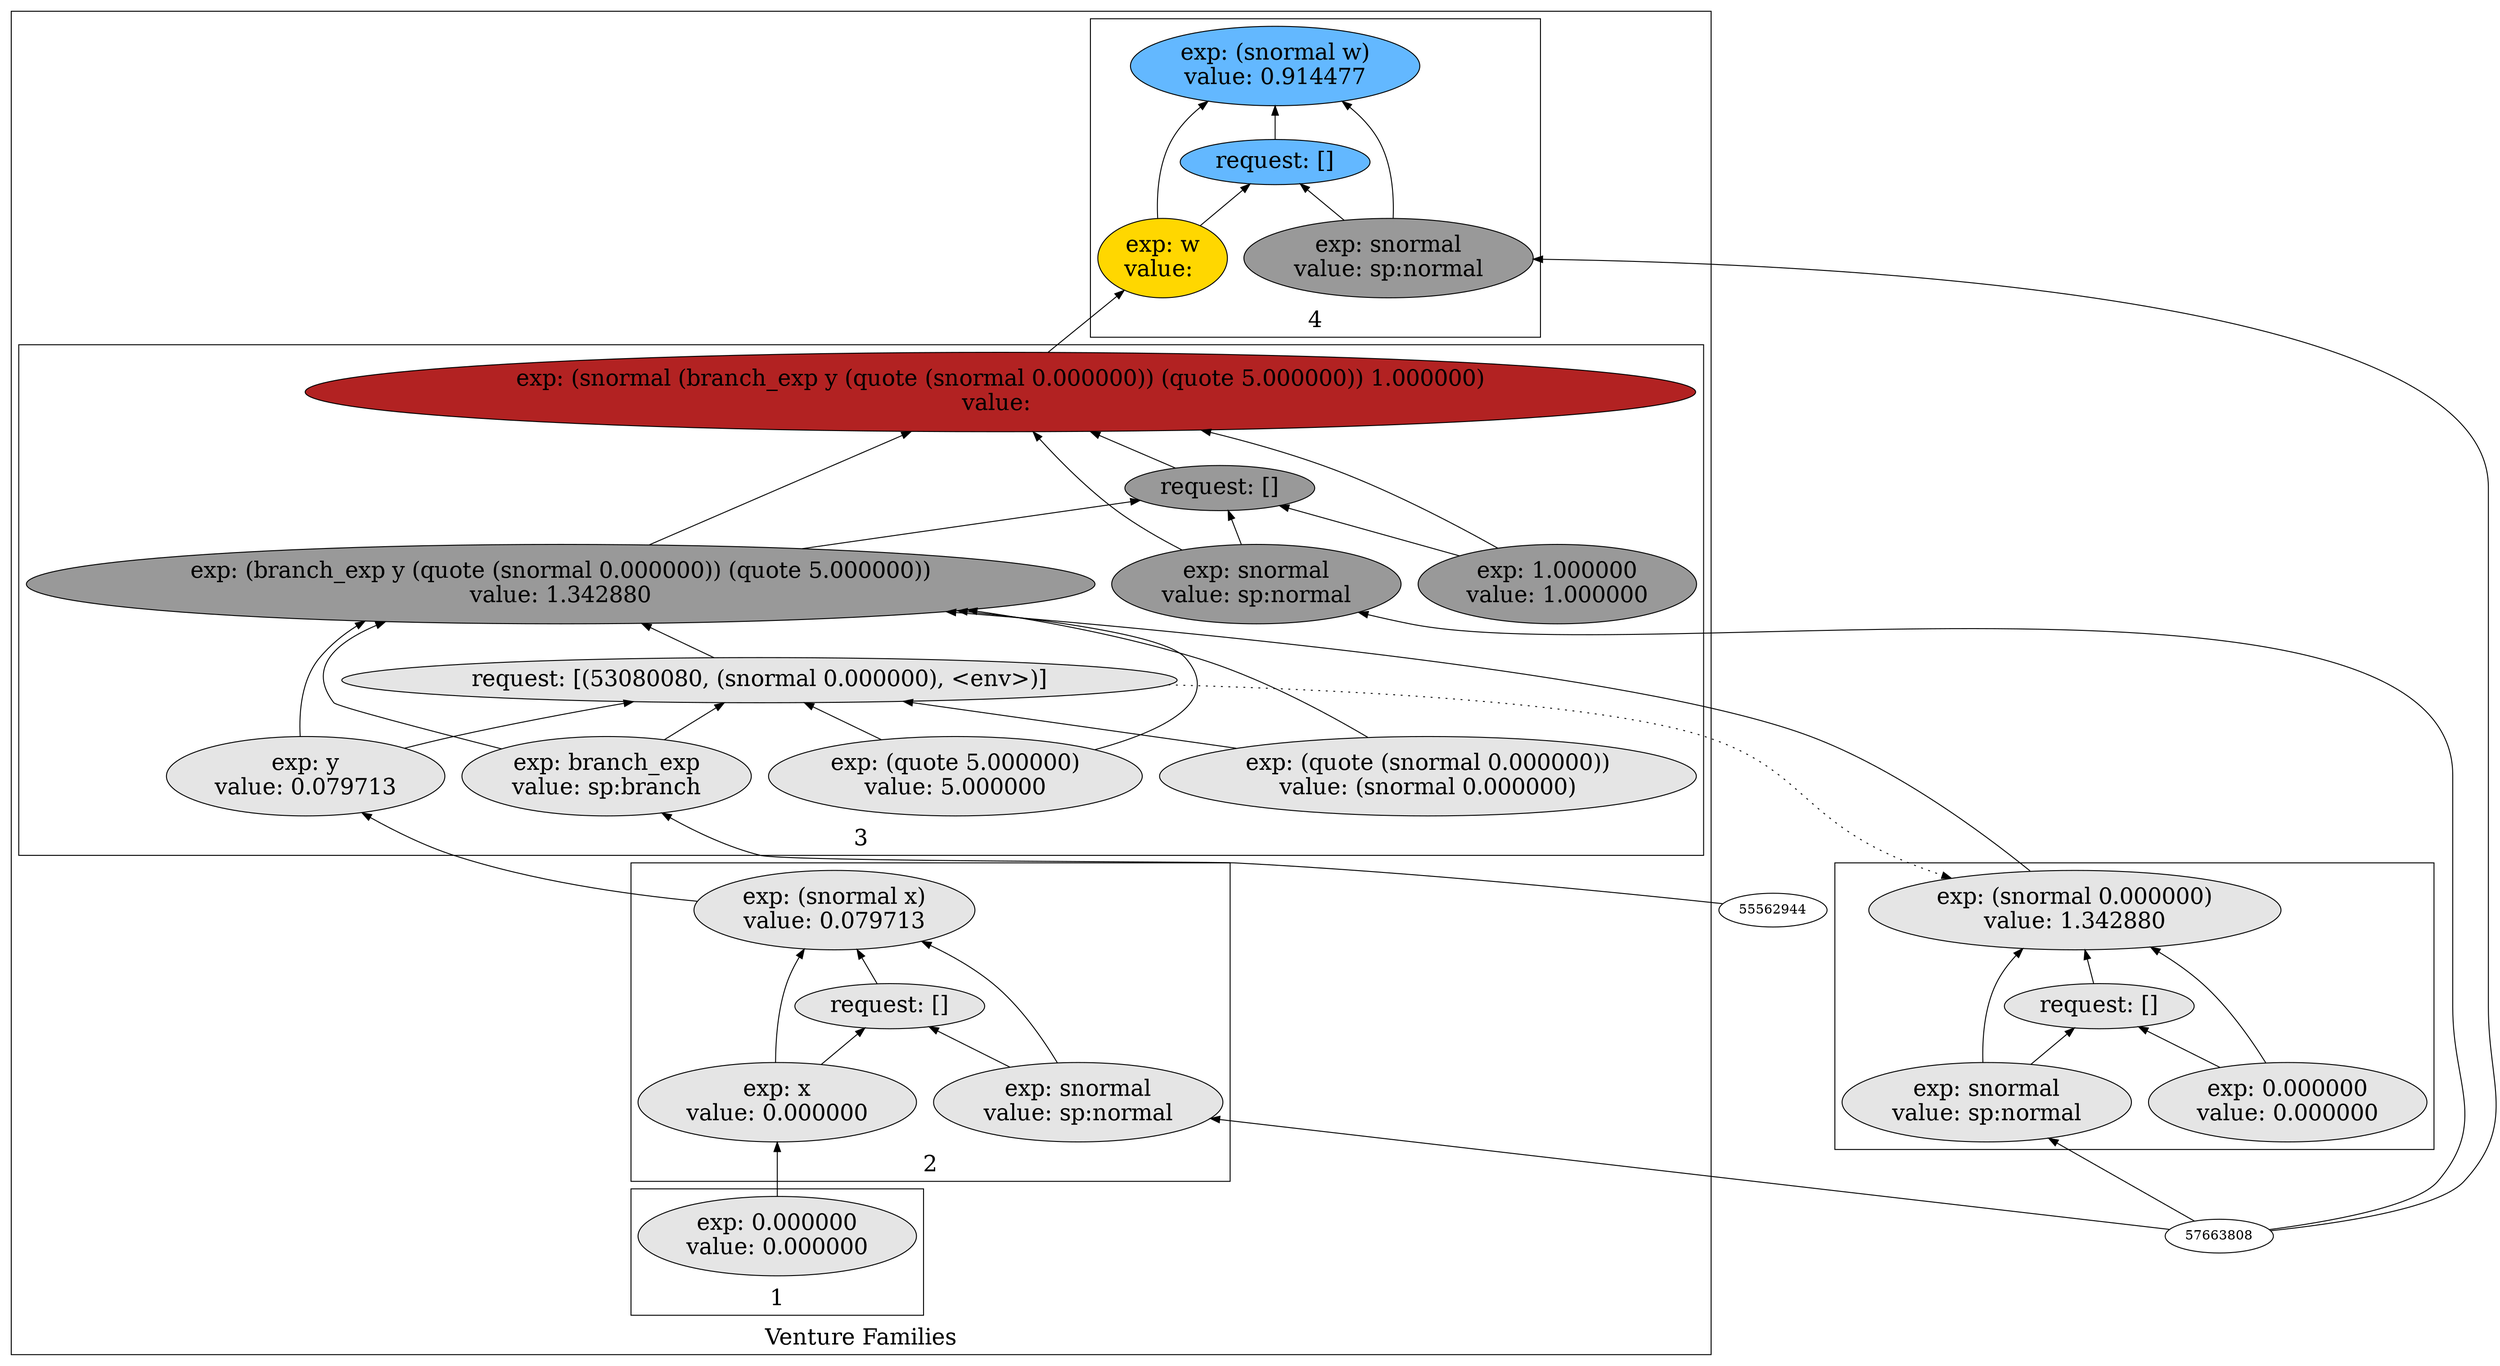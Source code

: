 digraph {
rankdir=BT
fontsize=24
subgraph cluster1 {
label="Venture Families"
subgraph cluster2 {
label="1"
"49603280"["fillcolor"="grey90" "fontsize"="24" "label"="exp: 0.000000\nvalue: 0.000000" "shape"="ellipse" "style"="filled" ]
}

subgraph cluster3 {
label="2"
"49578432"["fillcolor"="grey90" "fontsize"="24" "label"="exp: (snormal x)\nvalue: 0.079713" "shape"="ellipse" "style"="filled" ]
"49548896"["fillcolor"="grey90" "fontsize"="24" "label"="request: []" "shape"="ellipse" "style"="filled" ]
"57660304"["fillcolor"="grey90" "fontsize"="24" "label"="exp: snormal\nvalue: sp:normal" "shape"="ellipse" "style"="filled" ]
"52681840"["fillcolor"="grey90" "fontsize"="24" "label"="exp: x\nvalue: 0.000000" "shape"="ellipse" "style"="filled" ]
}

subgraph cluster4 {
label="3"
"52397680"["fillcolor"="firebrick" "fontsize"="24" "label"="exp: (snormal (branch_exp y (quote (snormal 0.000000)) (quote 5.000000)) 1.000000)\nvalue: " "shape"="ellipse" "style"="filled" ]
"50247536"["fillcolor"="grey60" "fontsize"="24" "label"="request: []" "shape"="ellipse" "style"="filled" ]
"53333456"["fillcolor"="grey60" "fontsize"="24" "label"="exp: snormal\nvalue: sp:normal" "shape"="ellipse" "style"="filled" ]
"53215552"["fillcolor"="grey60" "fontsize"="24" "label"="exp: (branch_exp y (quote (snormal 0.000000)) (quote 5.000000))\nvalue: 1.342880" "shape"="ellipse" "style"="filled" ]
"53080080"["fillcolor"="grey90" "fontsize"="24" "label"="request: [(53080080, (snormal 0.000000), <env>)]" "shape"="ellipse" "style"="filled" ]
"57253040"["fillcolor"="grey90" "fontsize"="24" "label"="exp: branch_exp\nvalue: sp:branch" "shape"="ellipse" "style"="filled" ]
"48783584"["fillcolor"="grey90" "fontsize"="24" "label"="exp: y\nvalue: 0.079713" "shape"="ellipse" "style"="filled" ]
"50481568"["fillcolor"="grey90" "fontsize"="24" "label"="exp: (quote (snormal 0.000000))\nvalue: (snormal 0.000000)" "shape"="ellipse" "style"="filled" ]
"53080768"["fillcolor"="grey90" "fontsize"="24" "label"="exp: (quote 5.000000)\nvalue: 5.000000" "shape"="ellipse" "style"="filled" ]
"55107072"["fillcolor"="grey60" "fontsize"="24" "label"="exp: 1.000000\nvalue: 1.000000" "shape"="ellipse" "style"="filled" ]
}

subgraph cluster5 {
label="4"
"53296304"["fillcolor"="steelblue1" "fontsize"="24" "label"="exp: (snormal w)\nvalue: 0.914477" "shape"="ellipse" "style"="filled" ]
"58648144"["fillcolor"="steelblue1" "fontsize"="24" "label"="request: []" "shape"="ellipse" "style"="filled" ]
"52404240"["fillcolor"="grey60" "fontsize"="24" "label"="exp: snormal\nvalue: sp:normal" "shape"="ellipse" "style"="filled" ]
"49620848"["fillcolor"="gold" "fontsize"="24" "label"="exp: w\nvalue: " "shape"="ellipse" "style"="filled" ]
}

}

subgraph cluster6 {
label=""
"54608032"["fillcolor"="grey90" "fontsize"="24" "label"="exp: (snormal 0.000000)\nvalue: 1.342880" "shape"="ellipse" "style"="filled" ]
"55036928"["fillcolor"="grey90" "fontsize"="24" "label"="request: []" "shape"="ellipse" "style"="filled" ]
"53085776"["fillcolor"="grey90" "fontsize"="24" "label"="exp: snormal\nvalue: sp:normal" "shape"="ellipse" "style"="filled" ]
"58183536"["fillcolor"="grey90" "fontsize"="24" "label"="exp: 0.000000\nvalue: 0.000000" "shape"="ellipse" "style"="filled" ]
}

"57660304" -> "49578432"["arrowhead"="normal" "color"="black" "constraint"="true" "style"="solid" ]
"57660304" -> "49548896"["arrowhead"="normal" "color"="black" "constraint"="true" "style"="solid" ]
"57663808" -> "57660304"["arrowhead"="normal" "color"="black" "constraint"="true" "style"="solid" ]
"52681840" -> "49578432"["arrowhead"="normal" "color"="black" "constraint"="true" "style"="solid" ]
"52681840" -> "49548896"["arrowhead"="normal" "color"="black" "constraint"="true" "style"="solid" ]
"49603280" -> "52681840"["arrowhead"="normal" "color"="black" "constraint"="true" "style"="solid" ]
"49548896" -> "49578432"["arrowhead"="normal" "color"="black" "constraint"="true" "style"="solid" ]
"53333456" -> "52397680"["arrowhead"="normal" "color"="black" "constraint"="true" "style"="solid" ]
"53333456" -> "50247536"["arrowhead"="normal" "color"="black" "constraint"="true" "style"="solid" ]
"57663808" -> "53333456"["arrowhead"="normal" "color"="black" "constraint"="true" "style"="solid" ]
"53215552" -> "52397680"["arrowhead"="normal" "color"="black" "constraint"="true" "style"="solid" ]
"53215552" -> "50247536"["arrowhead"="normal" "color"="black" "constraint"="true" "style"="solid" ]
"57253040" -> "53215552"["arrowhead"="normal" "color"="black" "constraint"="true" "style"="solid" ]
"57253040" -> "53080080"["arrowhead"="normal" "color"="black" "constraint"="true" "style"="solid" ]
"55562944" -> "57253040"["arrowhead"="normal" "color"="black" "constraint"="true" "style"="solid" ]
"48783584" -> "53215552"["arrowhead"="normal" "color"="black" "constraint"="true" "style"="solid" ]
"48783584" -> "53080080"["arrowhead"="normal" "color"="black" "constraint"="true" "style"="solid" ]
"49578432" -> "48783584"["arrowhead"="normal" "color"="black" "constraint"="true" "style"="solid" ]
"50481568" -> "53215552"["arrowhead"="normal" "color"="black" "constraint"="true" "style"="solid" ]
"50481568" -> "53080080"["arrowhead"="normal" "color"="black" "constraint"="true" "style"="solid" ]
"53080768" -> "53215552"["arrowhead"="normal" "color"="black" "constraint"="true" "style"="solid" ]
"53080768" -> "53080080"["arrowhead"="normal" "color"="black" "constraint"="true" "style"="solid" ]
"53080080" -> "53215552"["arrowhead"="normal" "color"="black" "constraint"="true" "style"="solid" ]
"54608032" -> "53215552"["arrowhead"="normal" "color"="black" "constraint"="true" "style"="solid" ]
"53080080" -> "54608032"["arrowhead"="normal" "color"="black" "constraint"="false" "style"="dotted" ]
"55107072" -> "52397680"["arrowhead"="normal" "color"="black" "constraint"="true" "style"="solid" ]
"55107072" -> "50247536"["arrowhead"="normal" "color"="black" "constraint"="true" "style"="solid" ]
"50247536" -> "52397680"["arrowhead"="normal" "color"="black" "constraint"="true" "style"="solid" ]
"52404240" -> "53296304"["arrowhead"="normal" "color"="black" "constraint"="true" "style"="solid" ]
"52404240" -> "58648144"["arrowhead"="normal" "color"="black" "constraint"="true" "style"="solid" ]
"57663808" -> "52404240"["arrowhead"="normal" "color"="black" "constraint"="true" "style"="solid" ]
"49620848" -> "53296304"["arrowhead"="normal" "color"="black" "constraint"="true" "style"="solid" ]
"49620848" -> "58648144"["arrowhead"="normal" "color"="black" "constraint"="true" "style"="solid" ]
"52397680" -> "49620848"["arrowhead"="normal" "color"="black" "constraint"="true" "style"="solid" ]
"58648144" -> "53296304"["arrowhead"="normal" "color"="black" "constraint"="true" "style"="solid" ]
"53085776" -> "54608032"["arrowhead"="normal" "color"="black" "constraint"="true" "style"="solid" ]
"53085776" -> "55036928"["arrowhead"="normal" "color"="black" "constraint"="true" "style"="solid" ]
"57663808" -> "53085776"["arrowhead"="normal" "color"="black" "constraint"="true" "style"="solid" ]
"58183536" -> "54608032"["arrowhead"="normal" "color"="black" "constraint"="true" "style"="solid" ]
"58183536" -> "55036928"["arrowhead"="normal" "color"="black" "constraint"="true" "style"="solid" ]
"55036928" -> "54608032"["arrowhead"="normal" "color"="black" "constraint"="true" "style"="solid" ]

}